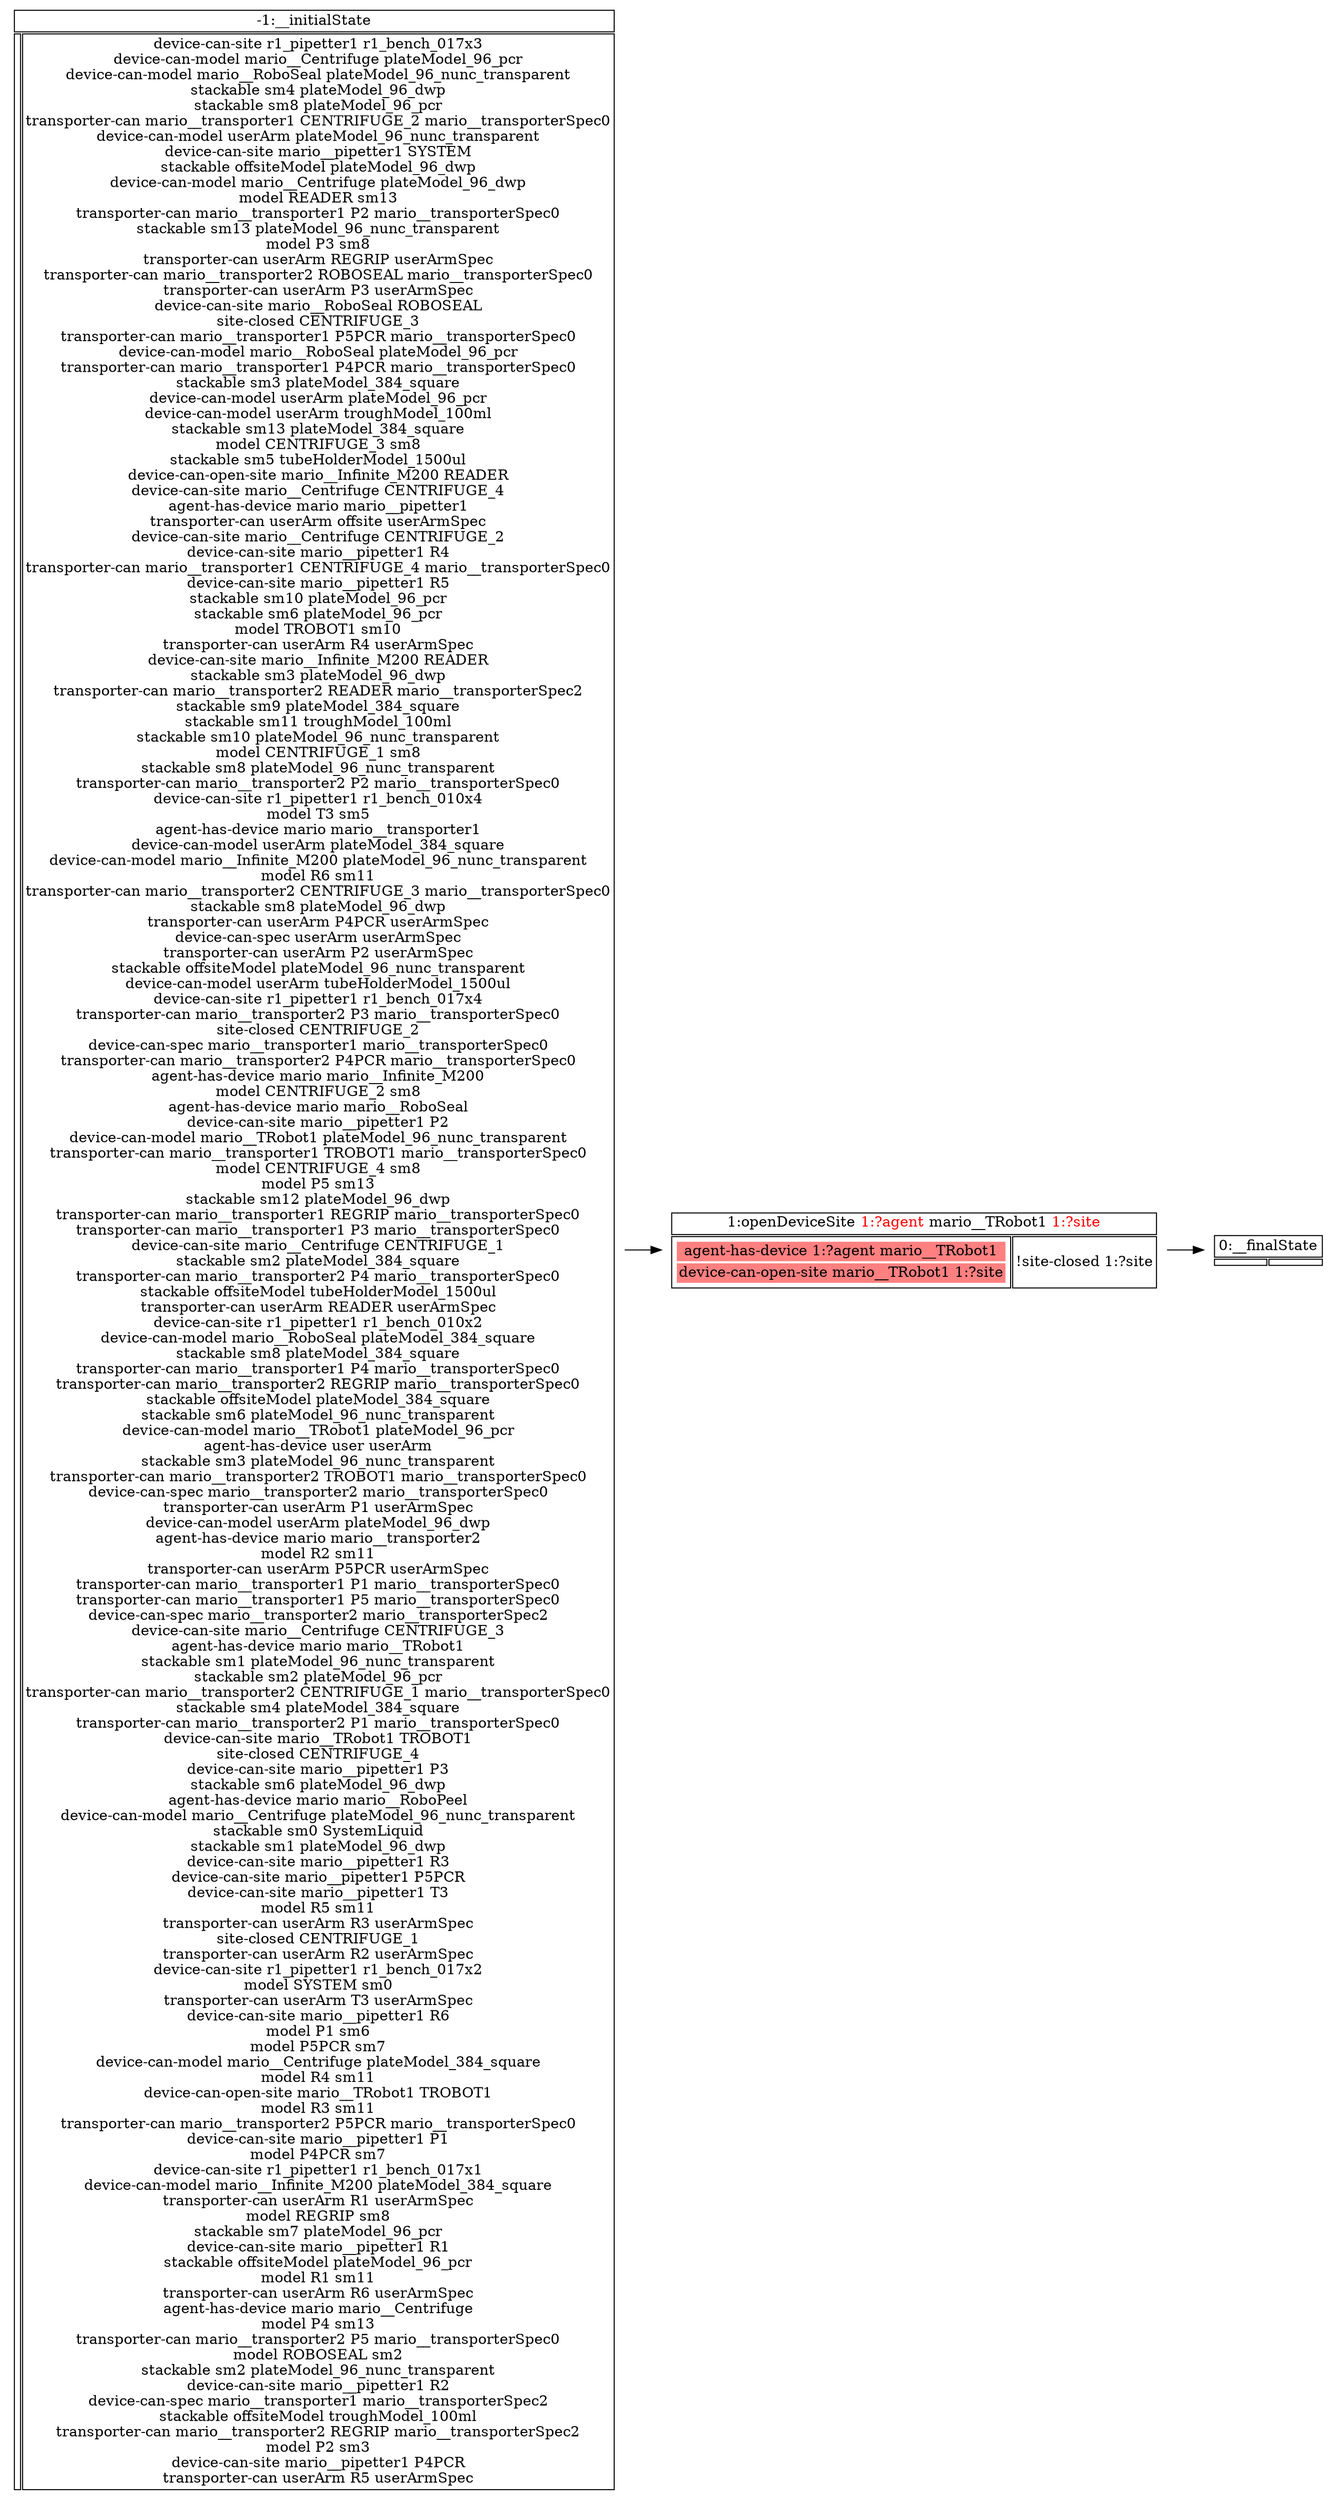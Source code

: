 digraph partialPlan {
	rankdir=LR;
	node [shape=plaintext];
	action0 [label=<<table border="0" cellborder="1"><tr><td colspan="2">-1:__initialState</td></tr><tr><td></td><td>device-can-site r1_pipetter1 r1_bench_017x3<br/>device-can-model mario__Centrifuge plateModel_96_pcr<br/>device-can-model mario__RoboSeal plateModel_96_nunc_transparent<br/>stackable sm4 plateModel_96_dwp<br/>stackable sm8 plateModel_96_pcr<br/>transporter-can mario__transporter1 CENTRIFUGE_2 mario__transporterSpec0<br/>device-can-model userArm plateModel_96_nunc_transparent<br/>device-can-site mario__pipetter1 SYSTEM<br/>stackable offsiteModel plateModel_96_dwp<br/>device-can-model mario__Centrifuge plateModel_96_dwp<br/>model READER sm13<br/>transporter-can mario__transporter1 P2 mario__transporterSpec0<br/>stackable sm13 plateModel_96_nunc_transparent<br/>model P3 sm8<br/>transporter-can userArm REGRIP userArmSpec<br/>transporter-can mario__transporter2 ROBOSEAL mario__transporterSpec0<br/>transporter-can userArm P3 userArmSpec<br/>device-can-site mario__RoboSeal ROBOSEAL<br/>site-closed CENTRIFUGE_3<br/>transporter-can mario__transporter1 P5PCR mario__transporterSpec0<br/>device-can-model mario__RoboSeal plateModel_96_pcr<br/>transporter-can mario__transporter1 P4PCR mario__transporterSpec0<br/>stackable sm3 plateModel_384_square<br/>device-can-model userArm plateModel_96_pcr<br/>device-can-model userArm troughModel_100ml<br/>stackable sm13 plateModel_384_square<br/>model CENTRIFUGE_3 sm8<br/>stackable sm5 tubeHolderModel_1500ul<br/>device-can-open-site mario__Infinite_M200 READER<br/>device-can-site mario__Centrifuge CENTRIFUGE_4<br/>agent-has-device mario mario__pipetter1<br/>transporter-can userArm offsite userArmSpec<br/>device-can-site mario__Centrifuge CENTRIFUGE_2<br/>device-can-site mario__pipetter1 R4<br/>transporter-can mario__transporter1 CENTRIFUGE_4 mario__transporterSpec0<br/>device-can-site mario__pipetter1 R5<br/>stackable sm10 plateModel_96_pcr<br/>stackable sm6 plateModel_96_pcr<br/>model TROBOT1 sm10<br/>transporter-can userArm R4 userArmSpec<br/>device-can-site mario__Infinite_M200 READER<br/>stackable sm3 plateModel_96_dwp<br/>transporter-can mario__transporter2 READER mario__transporterSpec2<br/>stackable sm9 plateModel_384_square<br/>stackable sm11 troughModel_100ml<br/>stackable sm10 plateModel_96_nunc_transparent<br/>model CENTRIFUGE_1 sm8<br/>stackable sm8 plateModel_96_nunc_transparent<br/>transporter-can mario__transporter2 P2 mario__transporterSpec0<br/>device-can-site r1_pipetter1 r1_bench_010x4<br/>model T3 sm5<br/>agent-has-device mario mario__transporter1<br/>device-can-model userArm plateModel_384_square<br/>device-can-model mario__Infinite_M200 plateModel_96_nunc_transparent<br/>model R6 sm11<br/>transporter-can mario__transporter2 CENTRIFUGE_3 mario__transporterSpec0<br/>stackable sm8 plateModel_96_dwp<br/>transporter-can userArm P4PCR userArmSpec<br/>device-can-spec userArm userArmSpec<br/>transporter-can userArm P2 userArmSpec<br/>stackable offsiteModel plateModel_96_nunc_transparent<br/>device-can-model userArm tubeHolderModel_1500ul<br/>device-can-site r1_pipetter1 r1_bench_017x4<br/>transporter-can mario__transporter2 P3 mario__transporterSpec0<br/>site-closed CENTRIFUGE_2<br/>device-can-spec mario__transporter1 mario__transporterSpec0<br/>transporter-can mario__transporter2 P4PCR mario__transporterSpec0<br/>agent-has-device mario mario__Infinite_M200<br/>model CENTRIFUGE_2 sm8<br/>agent-has-device mario mario__RoboSeal<br/>device-can-site mario__pipetter1 P2<br/>device-can-model mario__TRobot1 plateModel_96_nunc_transparent<br/>transporter-can mario__transporter1 TROBOT1 mario__transporterSpec0<br/>model CENTRIFUGE_4 sm8<br/>model P5 sm13<br/>stackable sm12 plateModel_96_dwp<br/>transporter-can mario__transporter1 REGRIP mario__transporterSpec0<br/>transporter-can mario__transporter1 P3 mario__transporterSpec0<br/>device-can-site mario__Centrifuge CENTRIFUGE_1<br/>stackable sm2 plateModel_384_square<br/>transporter-can mario__transporter2 P4 mario__transporterSpec0<br/>stackable offsiteModel tubeHolderModel_1500ul<br/>transporter-can userArm READER userArmSpec<br/>device-can-site r1_pipetter1 r1_bench_010x2<br/>device-can-model mario__RoboSeal plateModel_384_square<br/>stackable sm8 plateModel_384_square<br/>transporter-can mario__transporter1 P4 mario__transporterSpec0<br/>transporter-can mario__transporter2 REGRIP mario__transporterSpec0<br/>stackable offsiteModel plateModel_384_square<br/>stackable sm6 plateModel_96_nunc_transparent<br/>device-can-model mario__TRobot1 plateModel_96_pcr<br/>agent-has-device user userArm<br/>stackable sm3 plateModel_96_nunc_transparent<br/>transporter-can mario__transporter2 TROBOT1 mario__transporterSpec0<br/>device-can-spec mario__transporter2 mario__transporterSpec0<br/>transporter-can userArm P1 userArmSpec<br/>device-can-model userArm plateModel_96_dwp<br/>agent-has-device mario mario__transporter2<br/>model R2 sm11<br/>transporter-can userArm P5PCR userArmSpec<br/>transporter-can mario__transporter1 P1 mario__transporterSpec0<br/>transporter-can mario__transporter1 P5 mario__transporterSpec0<br/>device-can-spec mario__transporter2 mario__transporterSpec2<br/>device-can-site mario__Centrifuge CENTRIFUGE_3<br/>agent-has-device mario mario__TRobot1<br/>stackable sm1 plateModel_96_nunc_transparent<br/>stackable sm2 plateModel_96_pcr<br/>transporter-can mario__transporter2 CENTRIFUGE_1 mario__transporterSpec0<br/>stackable sm4 plateModel_384_square<br/>transporter-can mario__transporter2 P1 mario__transporterSpec0<br/>device-can-site mario__TRobot1 TROBOT1<br/>site-closed CENTRIFUGE_4<br/>device-can-site mario__pipetter1 P3<br/>stackable sm6 plateModel_96_dwp<br/>agent-has-device mario mario__RoboPeel<br/>device-can-model mario__Centrifuge plateModel_96_nunc_transparent<br/>stackable sm0 SystemLiquid<br/>stackable sm1 plateModel_96_dwp<br/>device-can-site mario__pipetter1 R3<br/>device-can-site mario__pipetter1 P5PCR<br/>device-can-site mario__pipetter1 T3<br/>model R5 sm11<br/>transporter-can userArm R3 userArmSpec<br/>site-closed CENTRIFUGE_1<br/>transporter-can userArm R2 userArmSpec<br/>device-can-site r1_pipetter1 r1_bench_017x2<br/>model SYSTEM sm0<br/>transporter-can userArm T3 userArmSpec<br/>device-can-site mario__pipetter1 R6<br/>model P1 sm6<br/>model P5PCR sm7<br/>device-can-model mario__Centrifuge plateModel_384_square<br/>model R4 sm11<br/>device-can-open-site mario__TRobot1 TROBOT1<br/>model R3 sm11<br/>transporter-can mario__transporter2 P5PCR mario__transporterSpec0<br/>device-can-site mario__pipetter1 P1<br/>model P4PCR sm7<br/>device-can-site r1_pipetter1 r1_bench_017x1<br/>device-can-model mario__Infinite_M200 plateModel_384_square<br/>transporter-can userArm R1 userArmSpec<br/>model REGRIP sm8<br/>stackable sm7 plateModel_96_pcr<br/>device-can-site mario__pipetter1 R1<br/>stackable offsiteModel plateModel_96_pcr<br/>model R1 sm11<br/>transporter-can userArm R6 userArmSpec<br/>agent-has-device mario mario__Centrifuge<br/>model P4 sm13<br/>transporter-can mario__transporter2 P5 mario__transporterSpec0<br/>model ROBOSEAL sm2<br/>stackable sm2 plateModel_96_nunc_transparent<br/>device-can-site mario__pipetter1 R2<br/>device-can-spec mario__transporter1 mario__transporterSpec2<br/>stackable offsiteModel troughModel_100ml<br/>transporter-can mario__transporter2 REGRIP mario__transporterSpec2<br/>model P2 sm3<br/>device-can-site mario__pipetter1 P4PCR<br/>transporter-can userArm R5 userArmSpec</td></tr></table>>];
	action1 [label=<<table border="0" cellborder="1"><tr><td colspan="2">0:__finalState</td></tr><tr><td></td><td></td></tr></table>>];
	action2 [label=<<table border="0" cellborder="1"><tr><td colspan="2">1:openDeviceSite <font color="red">1:?agent</font> mario__TRobot1 <font color="red">1:?site</font></td></tr><tr><td><table border="0"><tr><td port="0" bgcolor="#ff8080">agent-has-device 1:?agent mario__TRobot1</td></tr><tr><td port="1" bgcolor="#ff8080">device-can-open-site mario__TRobot1 1:?site</td></tr></table></td><td>!site-closed 1:?site</td></tr></table>>];
	action2 -> action1;
	action0 -> action2;
}